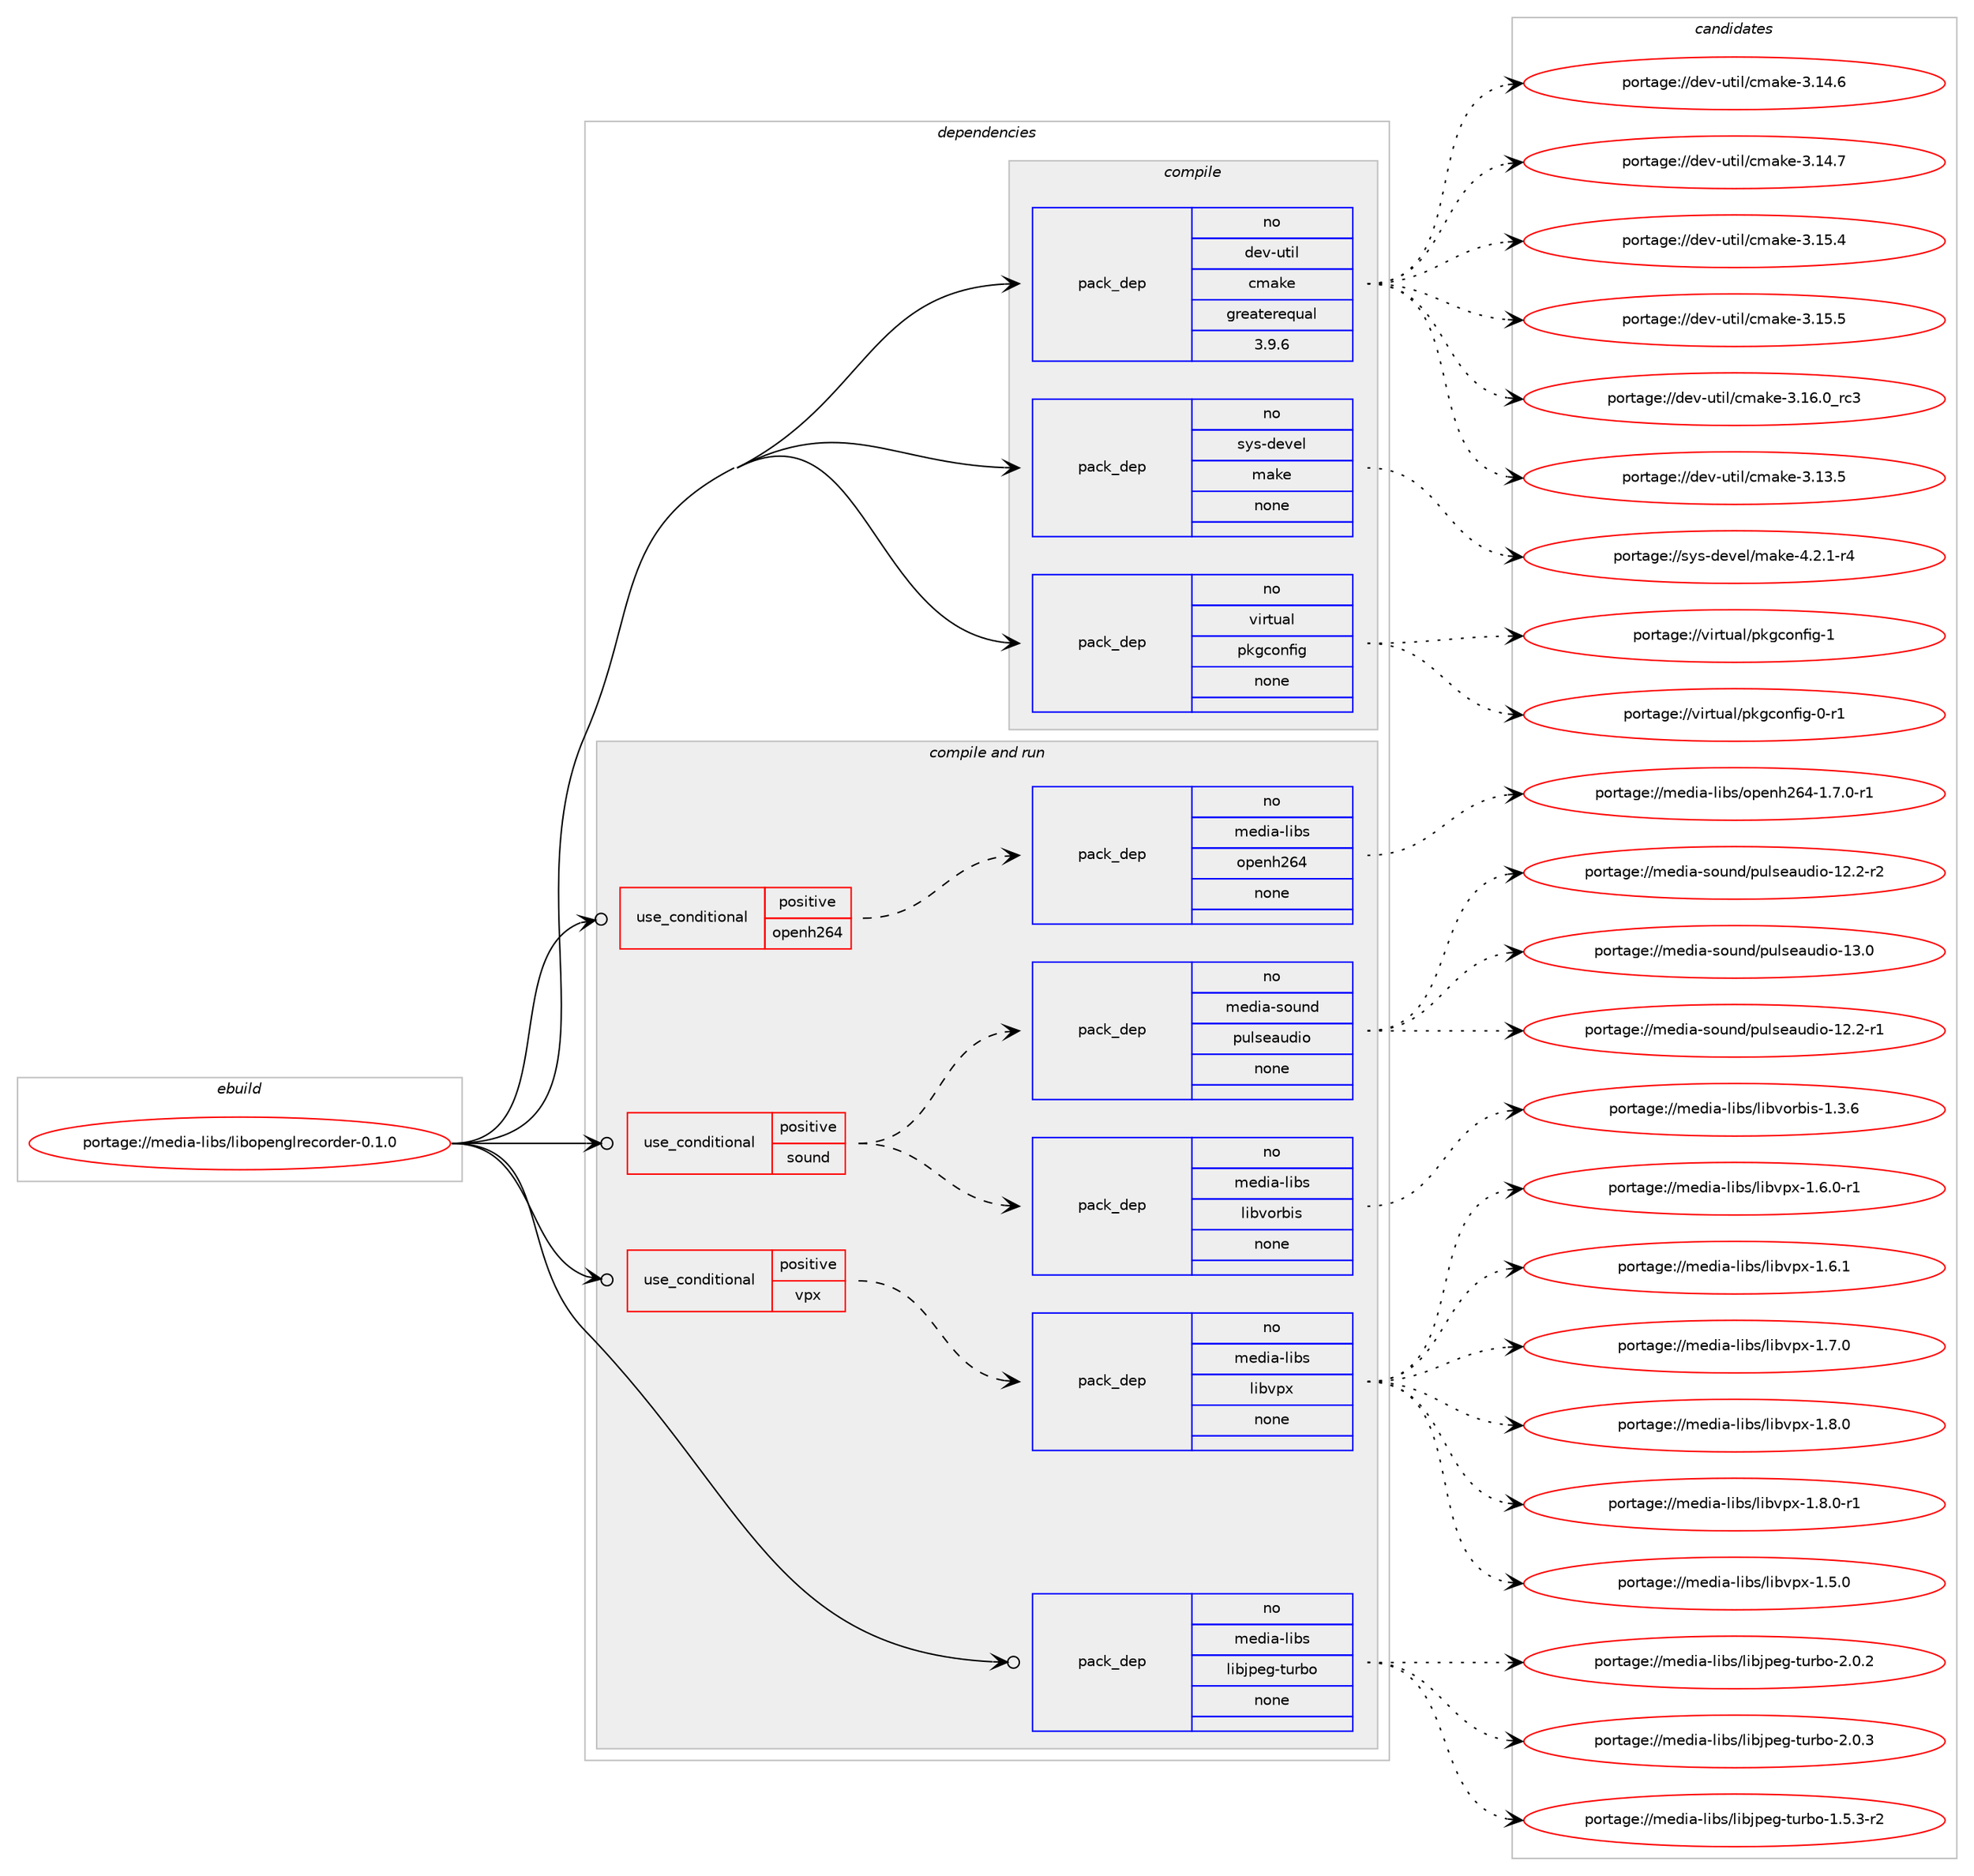 digraph prolog {

# *************
# Graph options
# *************

newrank=true;
concentrate=true;
compound=true;
graph [rankdir=LR,fontname=Helvetica,fontsize=10,ranksep=1.5];#, ranksep=2.5, nodesep=0.2];
edge  [arrowhead=vee];
node  [fontname=Helvetica,fontsize=10];

# **********
# The ebuild
# **********

subgraph cluster_leftcol {
color=gray;
rank=same;
label=<<i>ebuild</i>>;
id [label="portage://media-libs/libopenglrecorder-0.1.0", color=red, width=4, href="../media-libs/libopenglrecorder-0.1.0.svg"];
}

# ****************
# The dependencies
# ****************

subgraph cluster_midcol {
color=gray;
label=<<i>dependencies</i>>;
subgraph cluster_compile {
fillcolor="#eeeeee";
style=filled;
label=<<i>compile</i>>;
subgraph pack235726 {
dependency321116 [label=<<TABLE BORDER="0" CELLBORDER="1" CELLSPACING="0" CELLPADDING="4" WIDTH="220"><TR><TD ROWSPAN="6" CELLPADDING="30">pack_dep</TD></TR><TR><TD WIDTH="110">no</TD></TR><TR><TD>dev-util</TD></TR><TR><TD>cmake</TD></TR><TR><TD>greaterequal</TD></TR><TR><TD>3.9.6</TD></TR></TABLE>>, shape=none, color=blue];
}
id:e -> dependency321116:w [weight=20,style="solid",arrowhead="vee"];
subgraph pack235727 {
dependency321117 [label=<<TABLE BORDER="0" CELLBORDER="1" CELLSPACING="0" CELLPADDING="4" WIDTH="220"><TR><TD ROWSPAN="6" CELLPADDING="30">pack_dep</TD></TR><TR><TD WIDTH="110">no</TD></TR><TR><TD>sys-devel</TD></TR><TR><TD>make</TD></TR><TR><TD>none</TD></TR><TR><TD></TD></TR></TABLE>>, shape=none, color=blue];
}
id:e -> dependency321117:w [weight=20,style="solid",arrowhead="vee"];
subgraph pack235728 {
dependency321118 [label=<<TABLE BORDER="0" CELLBORDER="1" CELLSPACING="0" CELLPADDING="4" WIDTH="220"><TR><TD ROWSPAN="6" CELLPADDING="30">pack_dep</TD></TR><TR><TD WIDTH="110">no</TD></TR><TR><TD>virtual</TD></TR><TR><TD>pkgconfig</TD></TR><TR><TD>none</TD></TR><TR><TD></TD></TR></TABLE>>, shape=none, color=blue];
}
id:e -> dependency321118:w [weight=20,style="solid",arrowhead="vee"];
}
subgraph cluster_compileandrun {
fillcolor="#eeeeee";
style=filled;
label=<<i>compile and run</i>>;
subgraph cond80154 {
dependency321119 [label=<<TABLE BORDER="0" CELLBORDER="1" CELLSPACING="0" CELLPADDING="4"><TR><TD ROWSPAN="3" CELLPADDING="10">use_conditional</TD></TR><TR><TD>positive</TD></TR><TR><TD>openh264</TD></TR></TABLE>>, shape=none, color=red];
subgraph pack235729 {
dependency321120 [label=<<TABLE BORDER="0" CELLBORDER="1" CELLSPACING="0" CELLPADDING="4" WIDTH="220"><TR><TD ROWSPAN="6" CELLPADDING="30">pack_dep</TD></TR><TR><TD WIDTH="110">no</TD></TR><TR><TD>media-libs</TD></TR><TR><TD>openh264</TD></TR><TR><TD>none</TD></TR><TR><TD></TD></TR></TABLE>>, shape=none, color=blue];
}
dependency321119:e -> dependency321120:w [weight=20,style="dashed",arrowhead="vee"];
}
id:e -> dependency321119:w [weight=20,style="solid",arrowhead="odotvee"];
subgraph cond80155 {
dependency321121 [label=<<TABLE BORDER="0" CELLBORDER="1" CELLSPACING="0" CELLPADDING="4"><TR><TD ROWSPAN="3" CELLPADDING="10">use_conditional</TD></TR><TR><TD>positive</TD></TR><TR><TD>sound</TD></TR></TABLE>>, shape=none, color=red];
subgraph pack235730 {
dependency321122 [label=<<TABLE BORDER="0" CELLBORDER="1" CELLSPACING="0" CELLPADDING="4" WIDTH="220"><TR><TD ROWSPAN="6" CELLPADDING="30">pack_dep</TD></TR><TR><TD WIDTH="110">no</TD></TR><TR><TD>media-libs</TD></TR><TR><TD>libvorbis</TD></TR><TR><TD>none</TD></TR><TR><TD></TD></TR></TABLE>>, shape=none, color=blue];
}
dependency321121:e -> dependency321122:w [weight=20,style="dashed",arrowhead="vee"];
subgraph pack235731 {
dependency321123 [label=<<TABLE BORDER="0" CELLBORDER="1" CELLSPACING="0" CELLPADDING="4" WIDTH="220"><TR><TD ROWSPAN="6" CELLPADDING="30">pack_dep</TD></TR><TR><TD WIDTH="110">no</TD></TR><TR><TD>media-sound</TD></TR><TR><TD>pulseaudio</TD></TR><TR><TD>none</TD></TR><TR><TD></TD></TR></TABLE>>, shape=none, color=blue];
}
dependency321121:e -> dependency321123:w [weight=20,style="dashed",arrowhead="vee"];
}
id:e -> dependency321121:w [weight=20,style="solid",arrowhead="odotvee"];
subgraph cond80156 {
dependency321124 [label=<<TABLE BORDER="0" CELLBORDER="1" CELLSPACING="0" CELLPADDING="4"><TR><TD ROWSPAN="3" CELLPADDING="10">use_conditional</TD></TR><TR><TD>positive</TD></TR><TR><TD>vpx</TD></TR></TABLE>>, shape=none, color=red];
subgraph pack235732 {
dependency321125 [label=<<TABLE BORDER="0" CELLBORDER="1" CELLSPACING="0" CELLPADDING="4" WIDTH="220"><TR><TD ROWSPAN="6" CELLPADDING="30">pack_dep</TD></TR><TR><TD WIDTH="110">no</TD></TR><TR><TD>media-libs</TD></TR><TR><TD>libvpx</TD></TR><TR><TD>none</TD></TR><TR><TD></TD></TR></TABLE>>, shape=none, color=blue];
}
dependency321124:e -> dependency321125:w [weight=20,style="dashed",arrowhead="vee"];
}
id:e -> dependency321124:w [weight=20,style="solid",arrowhead="odotvee"];
subgraph pack235733 {
dependency321126 [label=<<TABLE BORDER="0" CELLBORDER="1" CELLSPACING="0" CELLPADDING="4" WIDTH="220"><TR><TD ROWSPAN="6" CELLPADDING="30">pack_dep</TD></TR><TR><TD WIDTH="110">no</TD></TR><TR><TD>media-libs</TD></TR><TR><TD>libjpeg-turbo</TD></TR><TR><TD>none</TD></TR><TR><TD></TD></TR></TABLE>>, shape=none, color=blue];
}
id:e -> dependency321126:w [weight=20,style="solid",arrowhead="odotvee"];
}
subgraph cluster_run {
fillcolor="#eeeeee";
style=filled;
label=<<i>run</i>>;
}
}

# **************
# The candidates
# **************

subgraph cluster_choices {
rank=same;
color=gray;
label=<<i>candidates</i>>;

subgraph choice235726 {
color=black;
nodesep=1;
choiceportage1001011184511711610510847991099710710145514649514653 [label="portage://dev-util/cmake-3.13.5", color=red, width=4,href="../dev-util/cmake-3.13.5.svg"];
choiceportage1001011184511711610510847991099710710145514649524654 [label="portage://dev-util/cmake-3.14.6", color=red, width=4,href="../dev-util/cmake-3.14.6.svg"];
choiceportage1001011184511711610510847991099710710145514649524655 [label="portage://dev-util/cmake-3.14.7", color=red, width=4,href="../dev-util/cmake-3.14.7.svg"];
choiceportage1001011184511711610510847991099710710145514649534652 [label="portage://dev-util/cmake-3.15.4", color=red, width=4,href="../dev-util/cmake-3.15.4.svg"];
choiceportage1001011184511711610510847991099710710145514649534653 [label="portage://dev-util/cmake-3.15.5", color=red, width=4,href="../dev-util/cmake-3.15.5.svg"];
choiceportage1001011184511711610510847991099710710145514649544648951149951 [label="portage://dev-util/cmake-3.16.0_rc3", color=red, width=4,href="../dev-util/cmake-3.16.0_rc3.svg"];
dependency321116:e -> choiceportage1001011184511711610510847991099710710145514649514653:w [style=dotted,weight="100"];
dependency321116:e -> choiceportage1001011184511711610510847991099710710145514649524654:w [style=dotted,weight="100"];
dependency321116:e -> choiceportage1001011184511711610510847991099710710145514649524655:w [style=dotted,weight="100"];
dependency321116:e -> choiceportage1001011184511711610510847991099710710145514649534652:w [style=dotted,weight="100"];
dependency321116:e -> choiceportage1001011184511711610510847991099710710145514649534653:w [style=dotted,weight="100"];
dependency321116:e -> choiceportage1001011184511711610510847991099710710145514649544648951149951:w [style=dotted,weight="100"];
}
subgraph choice235727 {
color=black;
nodesep=1;
choiceportage1151211154510010111810110847109971071014552465046494511452 [label="portage://sys-devel/make-4.2.1-r4", color=red, width=4,href="../sys-devel/make-4.2.1-r4.svg"];
dependency321117:e -> choiceportage1151211154510010111810110847109971071014552465046494511452:w [style=dotted,weight="100"];
}
subgraph choice235728 {
color=black;
nodesep=1;
choiceportage11810511411611797108471121071039911111010210510345484511449 [label="portage://virtual/pkgconfig-0-r1", color=red, width=4,href="../virtual/pkgconfig-0-r1.svg"];
choiceportage1181051141161179710847112107103991111101021051034549 [label="portage://virtual/pkgconfig-1", color=red, width=4,href="../virtual/pkgconfig-1.svg"];
dependency321118:e -> choiceportage11810511411611797108471121071039911111010210510345484511449:w [style=dotted,weight="100"];
dependency321118:e -> choiceportage1181051141161179710847112107103991111101021051034549:w [style=dotted,weight="100"];
}
subgraph choice235729 {
color=black;
nodesep=1;
choiceportage109101100105974510810598115471111121011101045054524549465546484511449 [label="portage://media-libs/openh264-1.7.0-r1", color=red, width=4,href="../media-libs/openh264-1.7.0-r1.svg"];
dependency321120:e -> choiceportage109101100105974510810598115471111121011101045054524549465546484511449:w [style=dotted,weight="100"];
}
subgraph choice235730 {
color=black;
nodesep=1;
choiceportage109101100105974510810598115471081059811811111498105115454946514654 [label="portage://media-libs/libvorbis-1.3.6", color=red, width=4,href="../media-libs/libvorbis-1.3.6.svg"];
dependency321122:e -> choiceportage109101100105974510810598115471081059811811111498105115454946514654:w [style=dotted,weight="100"];
}
subgraph choice235731 {
color=black;
nodesep=1;
choiceportage1091011001059745115111117110100471121171081151019711710010511145495046504511449 [label="portage://media-sound/pulseaudio-12.2-r1", color=red, width=4,href="../media-sound/pulseaudio-12.2-r1.svg"];
choiceportage1091011001059745115111117110100471121171081151019711710010511145495046504511450 [label="portage://media-sound/pulseaudio-12.2-r2", color=red, width=4,href="../media-sound/pulseaudio-12.2-r2.svg"];
choiceportage109101100105974511511111711010047112117108115101971171001051114549514648 [label="portage://media-sound/pulseaudio-13.0", color=red, width=4,href="../media-sound/pulseaudio-13.0.svg"];
dependency321123:e -> choiceportage1091011001059745115111117110100471121171081151019711710010511145495046504511449:w [style=dotted,weight="100"];
dependency321123:e -> choiceportage1091011001059745115111117110100471121171081151019711710010511145495046504511450:w [style=dotted,weight="100"];
dependency321123:e -> choiceportage109101100105974511511111711010047112117108115101971171001051114549514648:w [style=dotted,weight="100"];
}
subgraph choice235732 {
color=black;
nodesep=1;
choiceportage1091011001059745108105981154710810598118112120454946534648 [label="portage://media-libs/libvpx-1.5.0", color=red, width=4,href="../media-libs/libvpx-1.5.0.svg"];
choiceportage10910110010597451081059811547108105981181121204549465446484511449 [label="portage://media-libs/libvpx-1.6.0-r1", color=red, width=4,href="../media-libs/libvpx-1.6.0-r1.svg"];
choiceportage1091011001059745108105981154710810598118112120454946544649 [label="portage://media-libs/libvpx-1.6.1", color=red, width=4,href="../media-libs/libvpx-1.6.1.svg"];
choiceportage1091011001059745108105981154710810598118112120454946554648 [label="portage://media-libs/libvpx-1.7.0", color=red, width=4,href="../media-libs/libvpx-1.7.0.svg"];
choiceportage1091011001059745108105981154710810598118112120454946564648 [label="portage://media-libs/libvpx-1.8.0", color=red, width=4,href="../media-libs/libvpx-1.8.0.svg"];
choiceportage10910110010597451081059811547108105981181121204549465646484511449 [label="portage://media-libs/libvpx-1.8.0-r1", color=red, width=4,href="../media-libs/libvpx-1.8.0-r1.svg"];
dependency321125:e -> choiceportage1091011001059745108105981154710810598118112120454946534648:w [style=dotted,weight="100"];
dependency321125:e -> choiceportage10910110010597451081059811547108105981181121204549465446484511449:w [style=dotted,weight="100"];
dependency321125:e -> choiceportage1091011001059745108105981154710810598118112120454946544649:w [style=dotted,weight="100"];
dependency321125:e -> choiceportage1091011001059745108105981154710810598118112120454946554648:w [style=dotted,weight="100"];
dependency321125:e -> choiceportage1091011001059745108105981154710810598118112120454946564648:w [style=dotted,weight="100"];
dependency321125:e -> choiceportage10910110010597451081059811547108105981181121204549465646484511449:w [style=dotted,weight="100"];
}
subgraph choice235733 {
color=black;
nodesep=1;
choiceportage109101100105974510810598115471081059810611210110345116117114981114549465346514511450 [label="portage://media-libs/libjpeg-turbo-1.5.3-r2", color=red, width=4,href="../media-libs/libjpeg-turbo-1.5.3-r2.svg"];
choiceportage10910110010597451081059811547108105981061121011034511611711498111455046484650 [label="portage://media-libs/libjpeg-turbo-2.0.2", color=red, width=4,href="../media-libs/libjpeg-turbo-2.0.2.svg"];
choiceportage10910110010597451081059811547108105981061121011034511611711498111455046484651 [label="portage://media-libs/libjpeg-turbo-2.0.3", color=red, width=4,href="../media-libs/libjpeg-turbo-2.0.3.svg"];
dependency321126:e -> choiceportage109101100105974510810598115471081059810611210110345116117114981114549465346514511450:w [style=dotted,weight="100"];
dependency321126:e -> choiceportage10910110010597451081059811547108105981061121011034511611711498111455046484650:w [style=dotted,weight="100"];
dependency321126:e -> choiceportage10910110010597451081059811547108105981061121011034511611711498111455046484651:w [style=dotted,weight="100"];
}
}

}
